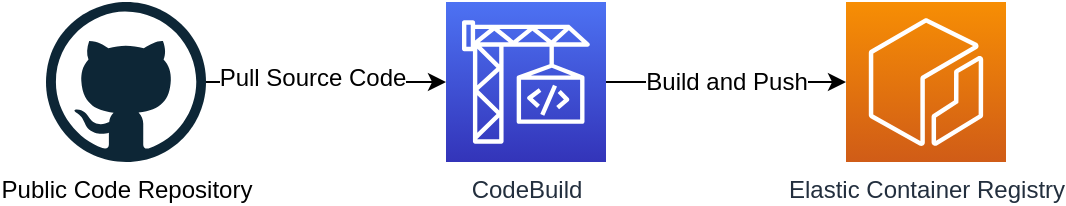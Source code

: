 <mxfile version="12.4.8" type="device"><diagram id="0uTdN7MI5jxTwYJZ5Vdc" name="Page-1"><mxGraphModel dx="1172" dy="795" grid="1" gridSize="10" guides="1" tooltips="1" connect="1" arrows="1" fold="1" page="1" pageScale="1" pageWidth="1169" pageHeight="827" math="0" shadow="0"><root><mxCell id="0"/><mxCell id="1" parent="0"/><mxCell id="BogFN1Jm_b_17hAsPsHi-5" style="edgeStyle=orthogonalEdgeStyle;rounded=0;orthogonalLoop=1;jettySize=auto;html=1;" edge="1" parent="1" source="BogFN1Jm_b_17hAsPsHi-1" target="BogFN1Jm_b_17hAsPsHi-2"><mxGeometry relative="1" as="geometry"/></mxCell><mxCell id="BogFN1Jm_b_17hAsPsHi-6" value="Pull Source Code" style="text;html=1;align=center;verticalAlign=middle;resizable=0;points=[];labelBackgroundColor=#ffffff;" vertex="1" connectable="0" parent="BogFN1Jm_b_17hAsPsHi-5"><mxGeometry x="-0.117" y="2" relative="1" as="geometry"><mxPoint as="offset"/></mxGeometry></mxCell><mxCell id="BogFN1Jm_b_17hAsPsHi-1" value="Public Code Repository" style="dashed=0;outlineConnect=0;html=1;align=center;labelPosition=center;verticalLabelPosition=bottom;verticalAlign=top;shape=mxgraph.weblogos.github" vertex="1" parent="1"><mxGeometry x="80" y="280" width="80" height="80" as="geometry"/></mxCell><mxCell id="BogFN1Jm_b_17hAsPsHi-8" style="edgeStyle=orthogonalEdgeStyle;rounded=0;orthogonalLoop=1;jettySize=auto;html=1;" edge="1" parent="1" source="BogFN1Jm_b_17hAsPsHi-2" target="BogFN1Jm_b_17hAsPsHi-7"><mxGeometry relative="1" as="geometry"/></mxCell><mxCell id="BogFN1Jm_b_17hAsPsHi-9" value="Build and Push" style="text;html=1;align=center;verticalAlign=middle;resizable=0;points=[];labelBackgroundColor=#ffffff;" vertex="1" connectable="0" parent="BogFN1Jm_b_17hAsPsHi-8"><mxGeometry x="0.117" y="-3" relative="1" as="geometry"><mxPoint x="-7" y="-3" as="offset"/></mxGeometry></mxCell><mxCell id="BogFN1Jm_b_17hAsPsHi-2" value="CodeBuild" style="outlineConnect=0;fontColor=#232F3E;gradientColor=#4D72F3;gradientDirection=north;fillColor=#3334B9;strokeColor=#ffffff;dashed=0;verticalLabelPosition=bottom;verticalAlign=top;align=center;html=1;fontSize=12;fontStyle=0;aspect=fixed;shape=mxgraph.aws4.resourceIcon;resIcon=mxgraph.aws4.codebuild;" vertex="1" parent="1"><mxGeometry x="280" y="280" width="80" height="80" as="geometry"/></mxCell><mxCell id="BogFN1Jm_b_17hAsPsHi-7" value="Elastic Container Registry" style="outlineConnect=0;fontColor=#232F3E;gradientColor=#F78E04;gradientDirection=north;fillColor=#D05C17;strokeColor=#ffffff;dashed=0;verticalLabelPosition=bottom;verticalAlign=top;align=center;html=1;fontSize=12;fontStyle=0;aspect=fixed;shape=mxgraph.aws4.resourceIcon;resIcon=mxgraph.aws4.ecr;" vertex="1" parent="1"><mxGeometry x="480" y="280" width="80" height="80" as="geometry"/></mxCell></root></mxGraphModel></diagram></mxfile>